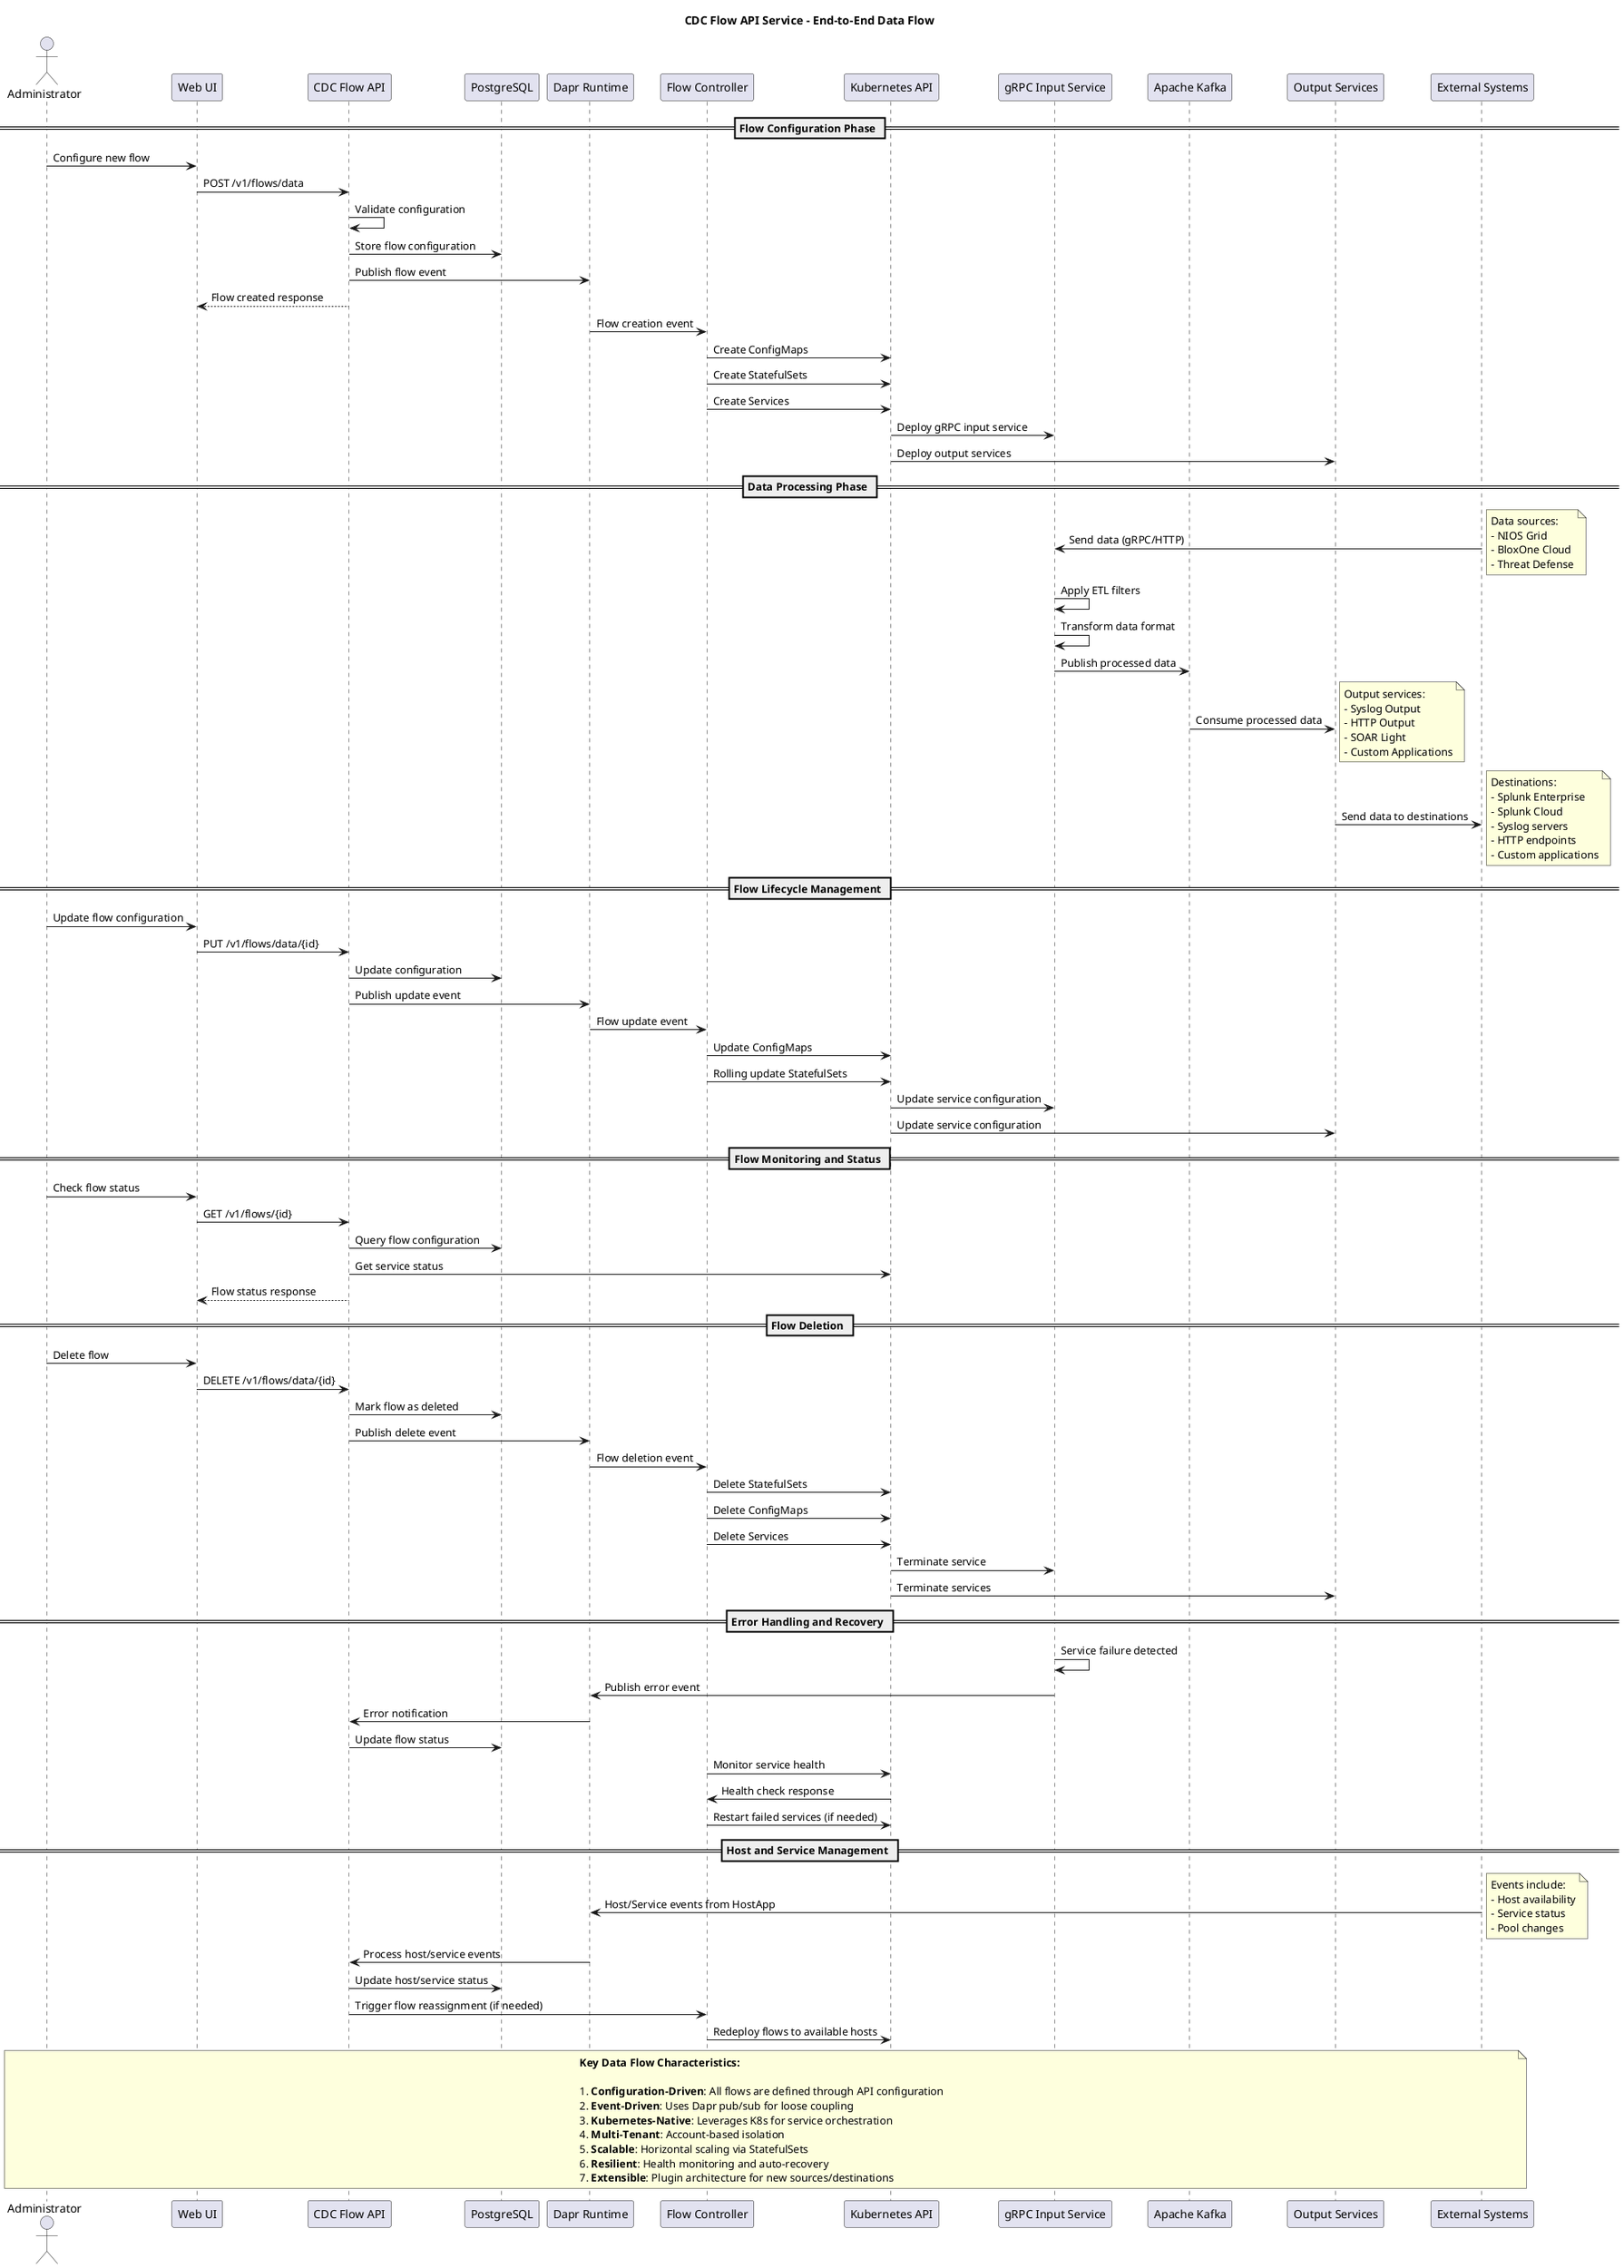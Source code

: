 @startuml CDC Flow Data Processing Flow

title CDC Flow API Service - End-to-End Data Flow

actor "Administrator" as admin
participant "Web UI" as ui
participant "CDC Flow API" as api
participant "PostgreSQL" as db
participant "Dapr Runtime" as dapr
participant "Flow Controller" as controller
participant "Kubernetes API" as k8s
participant "gRPC Input Service" as grpc_in
participant "Apache Kafka" as kafka
participant "Output Services" as output
participant "External Systems" as external

== Flow Configuration Phase ==

admin -> ui: Configure new flow
ui -> api: POST /v1/flows/data
api -> api: Validate configuration
api -> db: Store flow configuration
api -> dapr: Publish flow event
api --> ui: Flow created response

dapr -> controller: Flow creation event
controller -> k8s: Create ConfigMaps
controller -> k8s: Create StatefulSets
controller -> k8s: Create Services
k8s -> grpc_in: Deploy gRPC input service
k8s -> output: Deploy output services

== Data Processing Phase ==

external -> grpc_in: Send data (gRPC/HTTP)
note right: Data sources:\n- NIOS Grid\n- BloxOne Cloud\n- Threat Defense

grpc_in -> grpc_in: Apply ETL filters
grpc_in -> grpc_in: Transform data format
grpc_in -> kafka: Publish processed data

kafka -> output: Consume processed data
note right: Output services:\n- Syslog Output\n- HTTP Output\n- SOAR Light\n- Custom Applications

output -> external: Send data to destinations
note right: Destinations:\n- Splunk Enterprise\n- Splunk Cloud\n- Syslog servers\n- HTTP endpoints\n- Custom applications

== Flow Lifecycle Management ==

admin -> ui: Update flow configuration
ui -> api: PUT /v1/flows/data/{id}
api -> db: Update configuration
api -> dapr: Publish update event

dapr -> controller: Flow update event
controller -> k8s: Update ConfigMaps
controller -> k8s: Rolling update StatefulSets
k8s -> grpc_in: Update service configuration
k8s -> output: Update service configuration

== Flow Monitoring and Status ==

admin -> ui: Check flow status
ui -> api: GET /v1/flows/{id}
api -> db: Query flow configuration
api -> k8s: Get service status
api --> ui: Flow status response

== Flow Deletion ==

admin -> ui: Delete flow
ui -> api: DELETE /v1/flows/data/{id}
api -> db: Mark flow as deleted
api -> dapr: Publish delete event

dapr -> controller: Flow deletion event
controller -> k8s: Delete StatefulSets
controller -> k8s: Delete ConfigMaps
controller -> k8s: Delete Services
k8s -> grpc_in: Terminate service
k8s -> output: Terminate services

== Error Handling and Recovery ==

grpc_in -> grpc_in: Service failure detected
grpc_in -> dapr: Publish error event
dapr -> api: Error notification
api -> db: Update flow status

controller -> k8s: Monitor service health
k8s -> controller: Health check response
controller -> k8s: Restart failed services (if needed)

== Host and Service Management ==

external -> dapr: Host/Service events from HostApp
note right: Events include:\n- Host availability\n- Service status\n- Pool changes

dapr -> api: Process host/service events
api -> db: Update host/service status
api -> controller: Trigger flow reassignment (if needed)
controller -> k8s: Redeploy flows to available hosts

note over admin, external
**Key Data Flow Characteristics:**

1. **Configuration-Driven**: All flows are defined through API configuration
2. **Event-Driven**: Uses Dapr pub/sub for loose coupling
3. **Kubernetes-Native**: Leverages K8s for service orchestration
4. **Multi-Tenant**: Account-based isolation
5. **Scalable**: Horizontal scaling via StatefulSets
6. **Resilient**: Health monitoring and auto-recovery
7. **Extensible**: Plugin architecture for new sources/destinations
end note

@enduml
